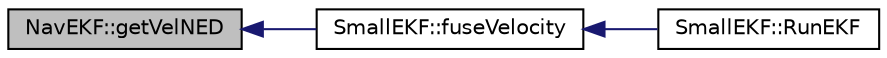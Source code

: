 digraph "NavEKF::getVelNED"
{
 // INTERACTIVE_SVG=YES
  edge [fontname="Helvetica",fontsize="10",labelfontname="Helvetica",labelfontsize="10"];
  node [fontname="Helvetica",fontsize="10",shape=record];
  rankdir="LR";
  Node1 [label="NavEKF::getVelNED",height=0.2,width=0.4,color="black", fillcolor="grey75", style="filled" fontcolor="black"];
  Node1 -> Node2 [dir="back",color="midnightblue",fontsize="10",style="solid",fontname="Helvetica"];
  Node2 [label="SmallEKF::fuseVelocity",height=0.2,width=0.4,color="black", fillcolor="white", style="filled",URL="$classSmallEKF.html#a874dcc56946ec2da09aa12b73e8bd970"];
  Node2 -> Node3 [dir="back",color="midnightblue",fontsize="10",style="solid",fontname="Helvetica"];
  Node3 [label="SmallEKF::RunEKF",height=0.2,width=0.4,color="black", fillcolor="white", style="filled",URL="$classSmallEKF.html#a2085035fbcf013282be948f977080cf9"];
}
